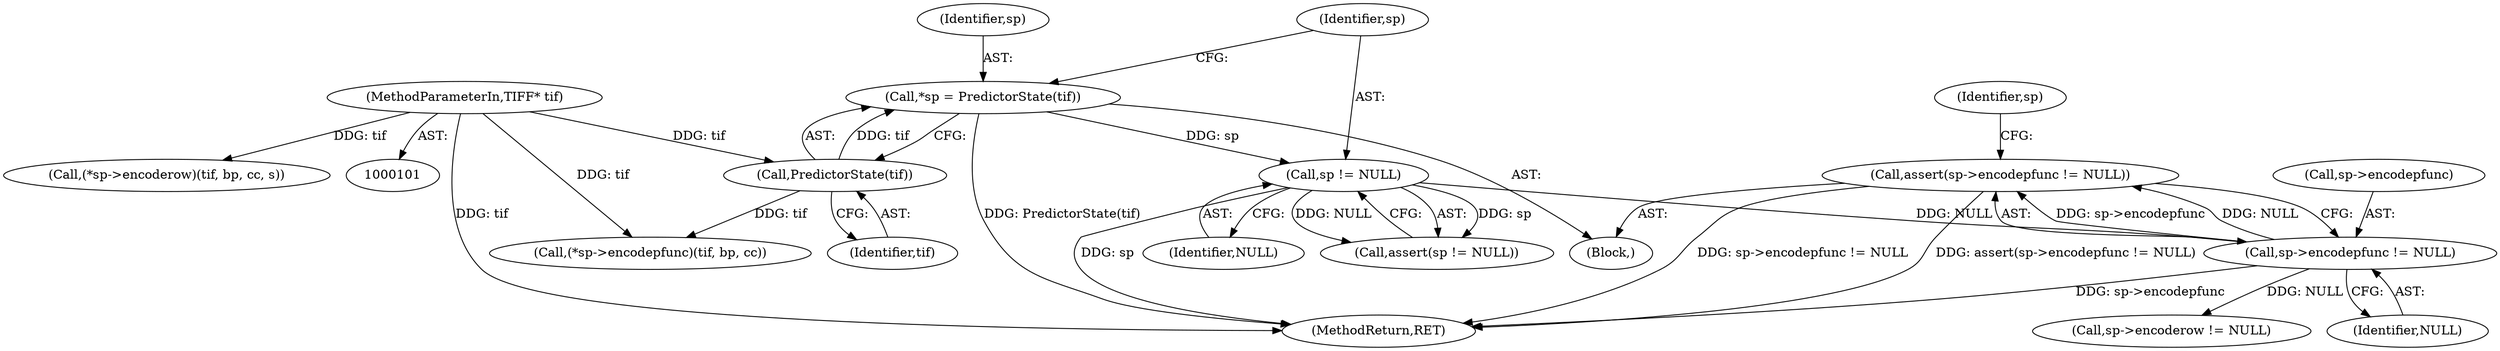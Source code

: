 digraph "0_libtiff_3ca657a8793dd011bf869695d72ad31c779c3cc1_1@API" {
"1000116" [label="(Call,assert(sp->encodepfunc != NULL))"];
"1000117" [label="(Call,sp->encodepfunc != NULL)"];
"1000113" [label="(Call,sp != NULL)"];
"1000108" [label="(Call,*sp = PredictorState(tif))"];
"1000110" [label="(Call,PredictorState(tif))"];
"1000102" [label="(MethodParameterIn,TIFF* tif)"];
"1000114" [label="(Identifier,sp)"];
"1000113" [label="(Call,sp != NULL)"];
"1000117" [label="(Call,sp->encodepfunc != NULL)"];
"1000142" [label="(MethodReturn,RET)"];
"1000130" [label="(Call,(*sp->encodepfunc)(tif, bp, cc))"];
"1000115" [label="(Identifier,NULL)"];
"1000121" [label="(Identifier,NULL)"];
"1000110" [label="(Call,PredictorState(tif))"];
"1000109" [label="(Identifier,sp)"];
"1000111" [label="(Identifier,tif)"];
"1000108" [label="(Call,*sp = PredictorState(tif))"];
"1000125" [label="(Identifier,sp)"];
"1000123" [label="(Call,sp->encoderow != NULL)"];
"1000116" [label="(Call,assert(sp->encodepfunc != NULL))"];
"1000106" [label="(Block,)"];
"1000118" [label="(Call,sp->encodepfunc)"];
"1000112" [label="(Call,assert(sp != NULL))"];
"1000102" [label="(MethodParameterIn,TIFF* tif)"];
"1000137" [label="(Call,(*sp->encoderow)(tif, bp, cc, s))"];
"1000116" -> "1000106"  [label="AST: "];
"1000116" -> "1000117"  [label="CFG: "];
"1000117" -> "1000116"  [label="AST: "];
"1000125" -> "1000116"  [label="CFG: "];
"1000116" -> "1000142"  [label="DDG: sp->encodepfunc != NULL"];
"1000116" -> "1000142"  [label="DDG: assert(sp->encodepfunc != NULL)"];
"1000117" -> "1000116"  [label="DDG: sp->encodepfunc"];
"1000117" -> "1000116"  [label="DDG: NULL"];
"1000117" -> "1000121"  [label="CFG: "];
"1000118" -> "1000117"  [label="AST: "];
"1000121" -> "1000117"  [label="AST: "];
"1000117" -> "1000142"  [label="DDG: sp->encodepfunc"];
"1000113" -> "1000117"  [label="DDG: NULL"];
"1000117" -> "1000123"  [label="DDG: NULL"];
"1000113" -> "1000112"  [label="AST: "];
"1000113" -> "1000115"  [label="CFG: "];
"1000114" -> "1000113"  [label="AST: "];
"1000115" -> "1000113"  [label="AST: "];
"1000112" -> "1000113"  [label="CFG: "];
"1000113" -> "1000142"  [label="DDG: sp"];
"1000113" -> "1000112"  [label="DDG: sp"];
"1000113" -> "1000112"  [label="DDG: NULL"];
"1000108" -> "1000113"  [label="DDG: sp"];
"1000108" -> "1000106"  [label="AST: "];
"1000108" -> "1000110"  [label="CFG: "];
"1000109" -> "1000108"  [label="AST: "];
"1000110" -> "1000108"  [label="AST: "];
"1000114" -> "1000108"  [label="CFG: "];
"1000108" -> "1000142"  [label="DDG: PredictorState(tif)"];
"1000110" -> "1000108"  [label="DDG: tif"];
"1000110" -> "1000111"  [label="CFG: "];
"1000111" -> "1000110"  [label="AST: "];
"1000102" -> "1000110"  [label="DDG: tif"];
"1000110" -> "1000130"  [label="DDG: tif"];
"1000102" -> "1000101"  [label="AST: "];
"1000102" -> "1000142"  [label="DDG: tif"];
"1000102" -> "1000130"  [label="DDG: tif"];
"1000102" -> "1000137"  [label="DDG: tif"];
}
